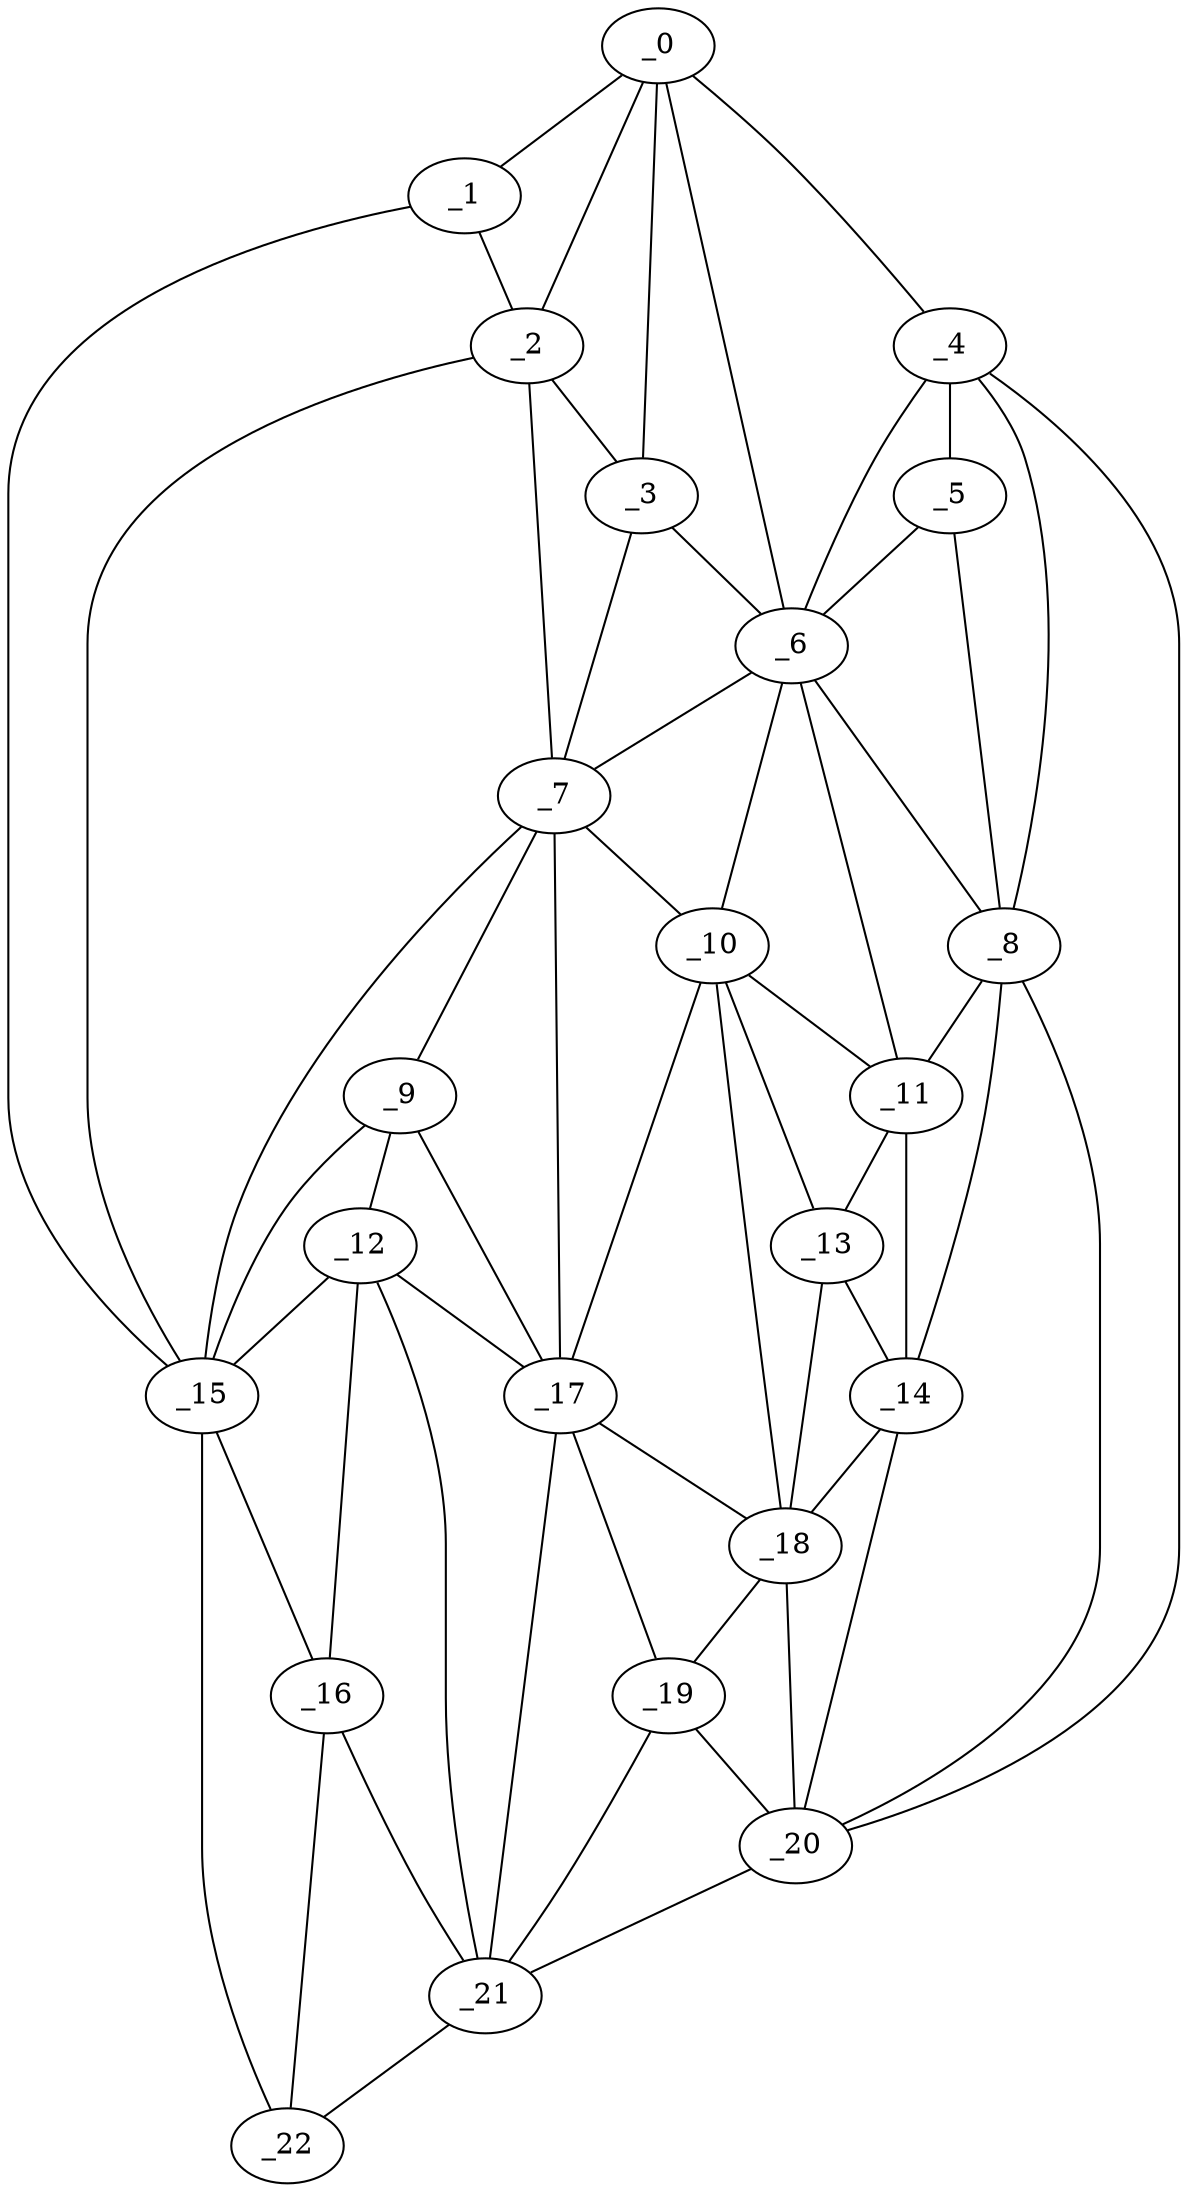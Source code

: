 graph "obj55__150.gxl" {
	_0	 [x=16,
		y=43];
	_1	 [x=18,
		y=15];
	_0 -- _1	 [valence=1];
	_2	 [x=29,
		y=16];
	_0 -- _2	 [valence=2];
	_3	 [x=43,
		y=20];
	_0 -- _3	 [valence=1];
	_4	 [x=58,
		y=97];
	_0 -- _4	 [valence=1];
	_6	 [x=63,
		y=78];
	_0 -- _6	 [valence=2];
	_1 -- _2	 [valence=1];
	_15	 [x=98,
		y=3];
	_1 -- _15	 [valence=1];
	_2 -- _3	 [valence=2];
	_7	 [x=70,
		y=14];
	_2 -- _7	 [valence=2];
	_2 -- _15	 [valence=2];
	_3 -- _6	 [valence=2];
	_3 -- _7	 [valence=1];
	_5	 [x=62,
		y=89];
	_4 -- _5	 [valence=1];
	_4 -- _6	 [valence=2];
	_8	 [x=72,
		y=94];
	_4 -- _8	 [valence=2];
	_20	 [x=107,
		y=87];
	_4 -- _20	 [valence=1];
	_5 -- _6	 [valence=2];
	_5 -- _8	 [valence=2];
	_6 -- _7	 [valence=2];
	_6 -- _8	 [valence=2];
	_10	 [x=82,
		y=76];
	_6 -- _10	 [valence=2];
	_11	 [x=82,
		y=86];
	_6 -- _11	 [valence=2];
	_9	 [x=76,
		y=13];
	_7 -- _9	 [valence=2];
	_7 -- _10	 [valence=2];
	_7 -- _15	 [valence=2];
	_17	 [x=100,
		y=64];
	_7 -- _17	 [valence=2];
	_8 -- _11	 [valence=2];
	_14	 [x=95,
		y=89];
	_8 -- _14	 [valence=2];
	_8 -- _20	 [valence=2];
	_12	 [x=86,
		y=12];
	_9 -- _12	 [valence=2];
	_9 -- _15	 [valence=1];
	_9 -- _17	 [valence=1];
	_10 -- _11	 [valence=2];
	_13	 [x=87,
		y=83];
	_10 -- _13	 [valence=2];
	_10 -- _17	 [valence=2];
	_18	 [x=100,
		y=70];
	_10 -- _18	 [valence=2];
	_11 -- _13	 [valence=2];
	_11 -- _14	 [valence=1];
	_12 -- _15	 [valence=1];
	_16	 [x=99,
		y=14];
	_12 -- _16	 [valence=1];
	_12 -- _17	 [valence=1];
	_21	 [x=114,
		y=41];
	_12 -- _21	 [valence=2];
	_13 -- _14	 [valence=1];
	_13 -- _18	 [valence=1];
	_14 -- _18	 [valence=2];
	_14 -- _20	 [valence=1];
	_15 -- _16	 [valence=2];
	_22	 [x=115,
		y=13];
	_15 -- _22	 [valence=1];
	_16 -- _21	 [valence=2];
	_16 -- _22	 [valence=1];
	_17 -- _18	 [valence=1];
	_19	 [x=107,
		y=61];
	_17 -- _19	 [valence=2];
	_17 -- _21	 [valence=2];
	_18 -- _19	 [valence=2];
	_18 -- _20	 [valence=2];
	_19 -- _20	 [valence=2];
	_19 -- _21	 [valence=2];
	_20 -- _21	 [valence=1];
	_21 -- _22	 [valence=1];
}
